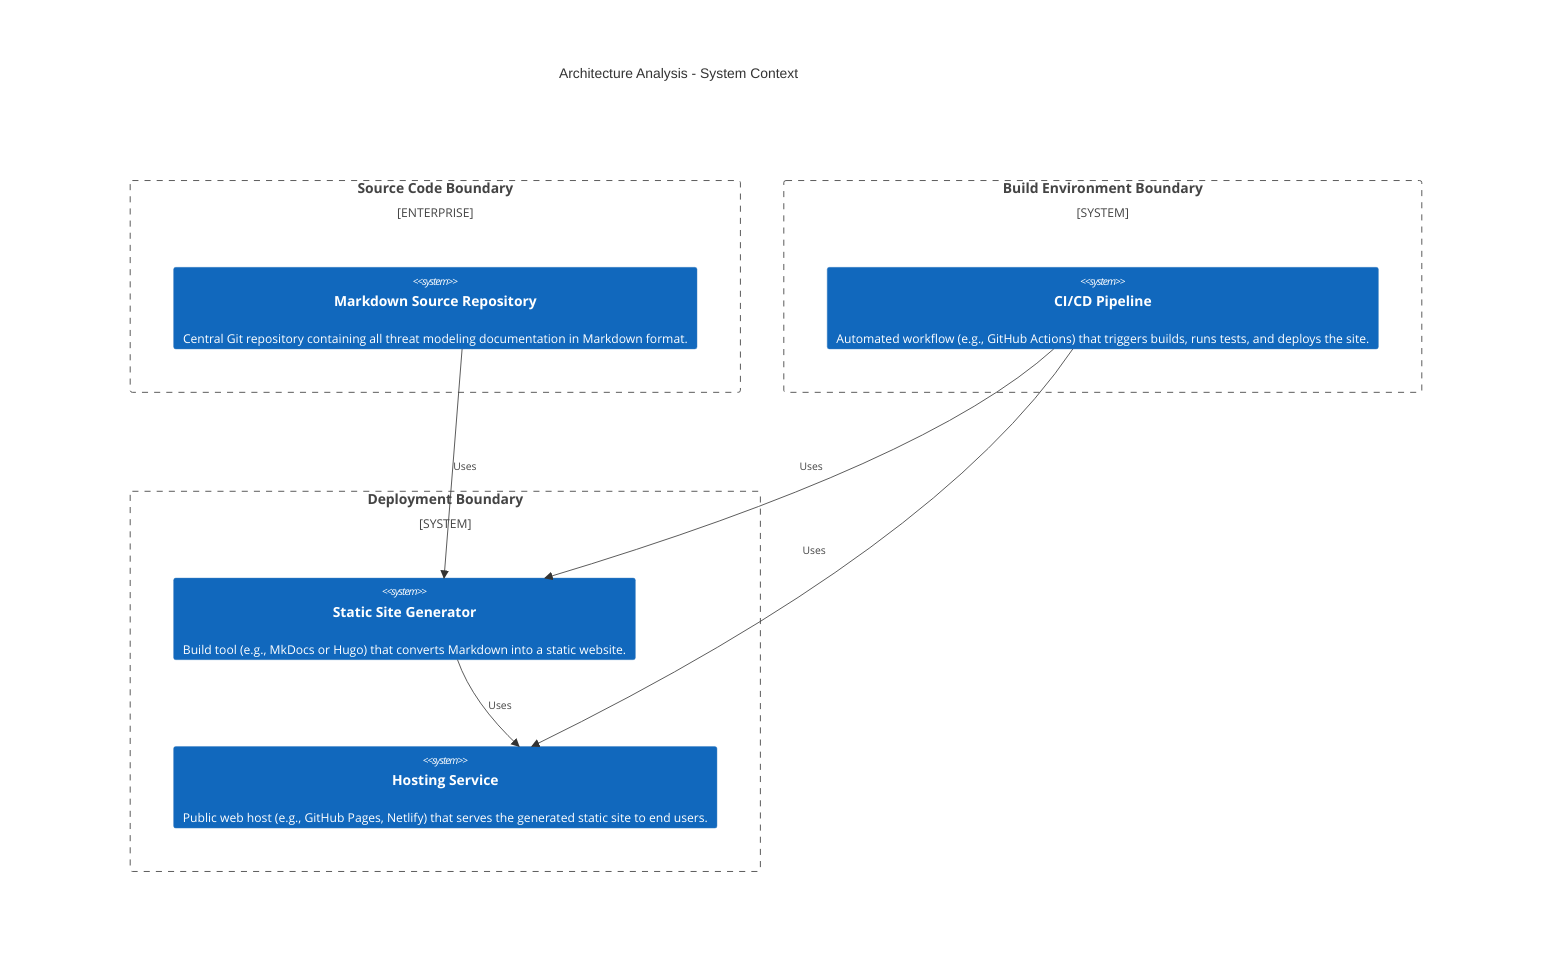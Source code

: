 C4Context
    title Architecture Analysis - System Context
    Enterprise_Boundary(tb_Source_Code_Boundary, "Source Code Boundary") {
        System(Markdown_Source_Repository, "Markdown Source Repository", "Central Git repository containing all threat modeling documentation in Markdown format.")
    }
    System_Boundary(tb_Build_Environment_Boundary, "Build Environment Boundary") {
        System(CI_CD_Pipeline, "CI/CD Pipeline", "Automated workflow (e.g., GitHub Actions) that triggers builds, runs tests, and deploys the site.")
        System(Static_Site_Generator, "Static Site Generator", "Build tool (e.g., MkDocs or Hugo) that converts Markdown into a static website.")
    }
    System_Boundary(tb_Deployment_Boundary, "Deployment Boundary") {
        System(Static_Site_Generator, "Static Site Generator", "Build tool (e.g., MkDocs or Hugo) that converts Markdown into a static website.")
        System(Hosting_Service, "Hosting Service", "Public web host (e.g., GitHub Pages, Netlify) that serves the generated static site to end users.")
    }

    Rel(Markdown_Source_Repository, Static_Site_Generator, "Uses")
    Rel(Static_Site_Generator, Hosting_Service, "Uses")
    Rel(CI_CD_Pipeline, Static_Site_Generator, "Uses")
    Rel(CI_CD_Pipeline, Hosting_Service, "Uses")